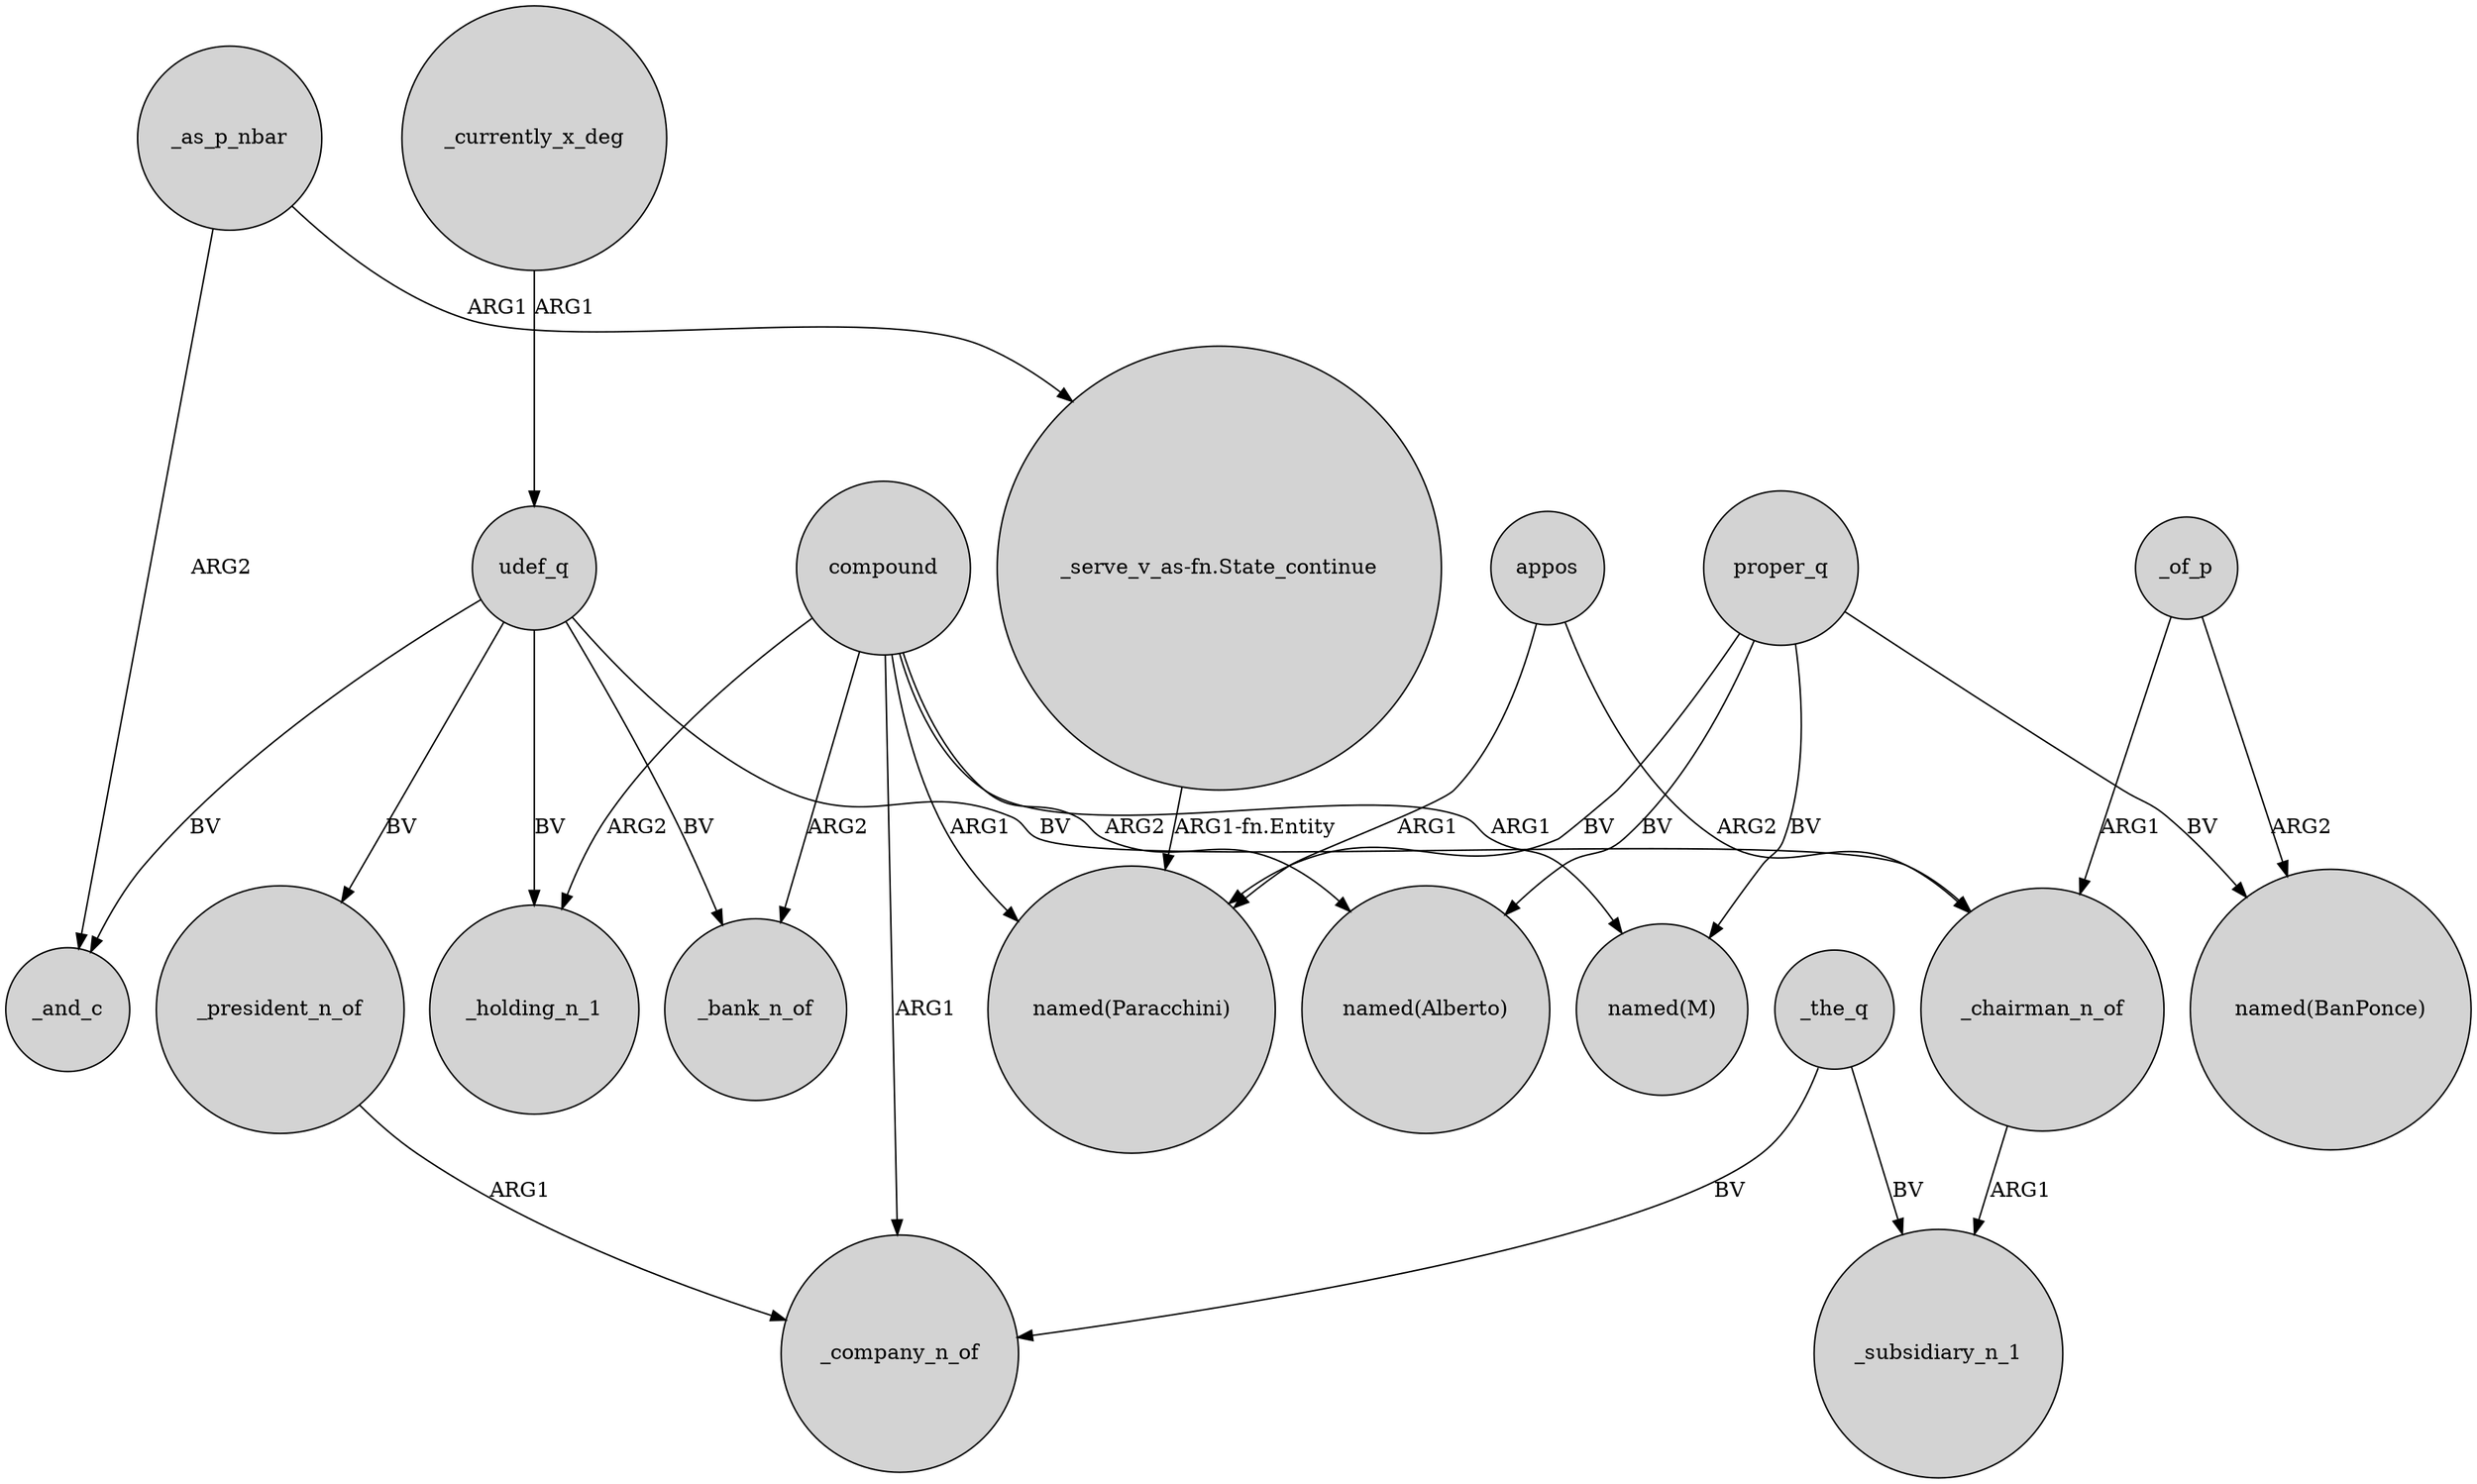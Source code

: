 digraph {
	node [shape=circle style=filled]
	proper_q -> "named(Paracchini)" [label=BV]
	_currently_x_deg -> udef_q [label=ARG1]
	_as_p_nbar -> "_serve_v_as-fn.State_continue" [label=ARG1]
	udef_q -> _holding_n_1 [label=BV]
	udef_q -> _chairman_n_of [label=BV]
	proper_q -> "named(M)" [label=BV]
	proper_q -> "named(BanPonce)" [label=BV]
	compound -> _company_n_of [label=ARG1]
	udef_q -> _bank_n_of [label=BV]
	_chairman_n_of -> _subsidiary_n_1 [label=ARG1]
	compound -> "named(Alberto)" [label=ARG2]
	udef_q -> _and_c [label=BV]
	_president_n_of -> _company_n_of [label=ARG1]
	"_serve_v_as-fn.State_continue" -> "named(Paracchini)" [label="ARG1-fn.Entity"]
	_of_p -> _chairman_n_of [label=ARG1]
	compound -> _holding_n_1 [label=ARG2]
	compound -> "named(M)" [label=ARG1]
	proper_q -> "named(Alberto)" [label=BV]
	appos -> "named(Paracchini)" [label=ARG1]
	appos -> _chairman_n_of [label=ARG2]
	compound -> "named(Paracchini)" [label=ARG1]
	udef_q -> _president_n_of [label=BV]
	_of_p -> "named(BanPonce)" [label=ARG2]
	_the_q -> _company_n_of [label=BV]
	compound -> _bank_n_of [label=ARG2]
	_the_q -> _subsidiary_n_1 [label=BV]
	_as_p_nbar -> _and_c [label=ARG2]
}

